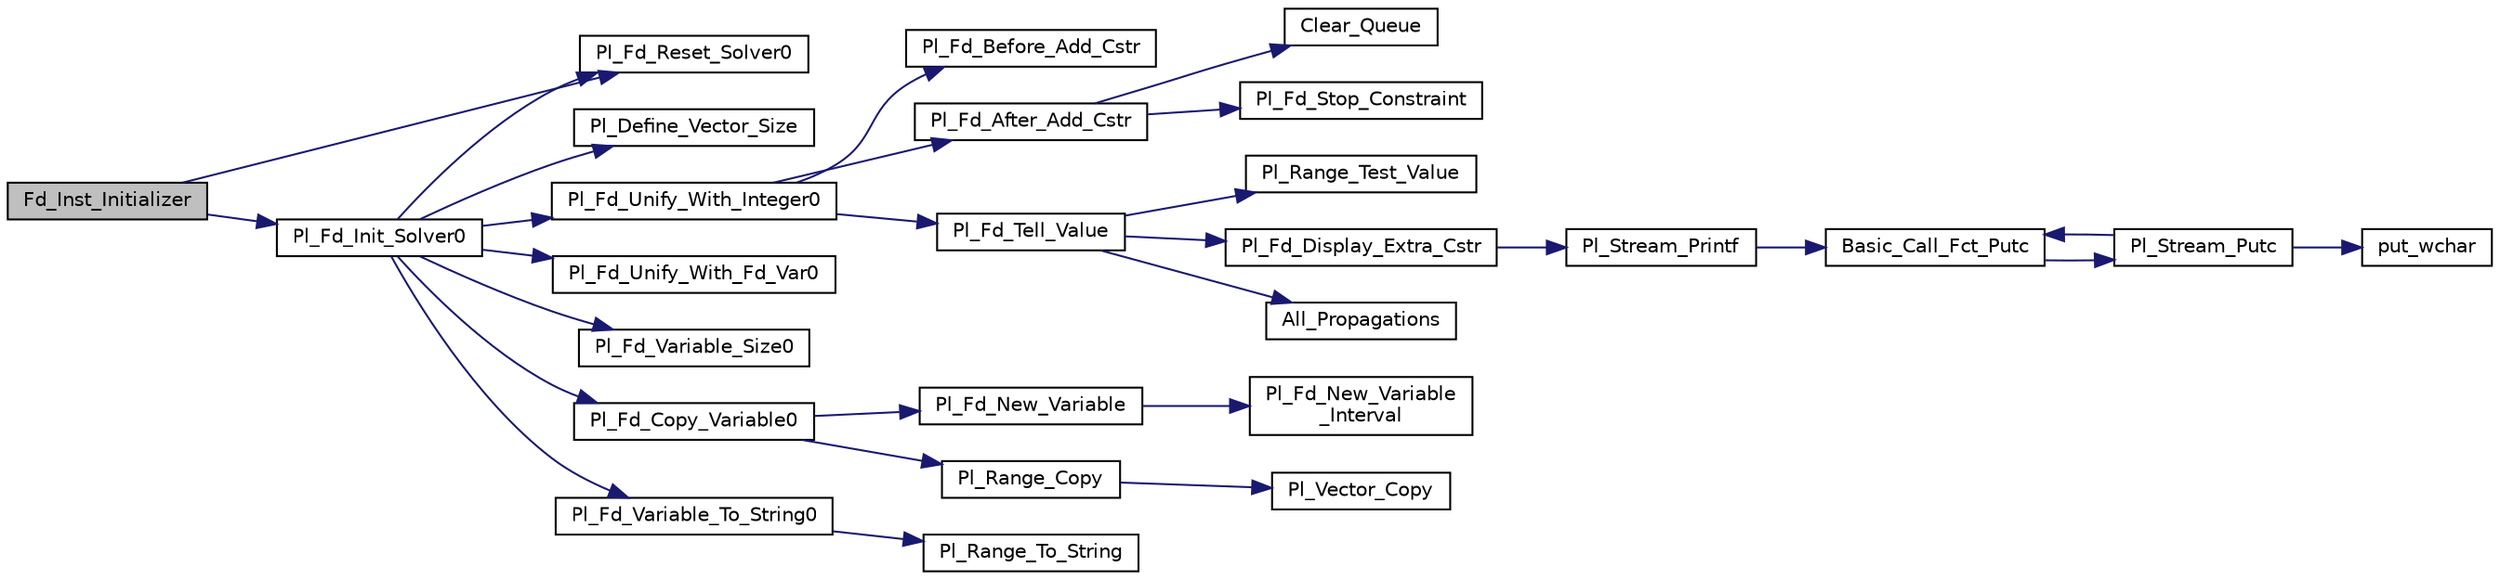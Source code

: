 digraph "Fd_Inst_Initializer"
{
  edge [fontname="Helvetica",fontsize="10",labelfontname="Helvetica",labelfontsize="10"];
  node [fontname="Helvetica",fontsize="10",shape=record];
  rankdir="LR";
  Node1 [label="Fd_Inst_Initializer",height=0.2,width=0.4,color="black", fillcolor="grey75", style="filled", fontcolor="black"];
  Node1 -> Node2 [color="midnightblue",fontsize="10",style="solid",fontname="Helvetica"];
  Node2 [label="Pl_Fd_Init_Solver0",height=0.2,width=0.4,color="black", fillcolor="white", style="filled",URL="$fd__inst_8c.html#a44f365444a3bfdd0c1726453e421526d"];
  Node2 -> Node3 [color="midnightblue",fontsize="10",style="solid",fontname="Helvetica"];
  Node3 [label="Pl_Define_Vector_Size",height=0.2,width=0.4,color="black", fillcolor="white", style="filled",URL="$fd__range_8c.html#a1752e33dcca52201c0ee6808da2df52e"];
  Node2 -> Node4 [color="midnightblue",fontsize="10",style="solid",fontname="Helvetica"];
  Node4 [label="Pl_Fd_Reset_Solver0",height=0.2,width=0.4,color="black", fillcolor="white", style="filled",URL="$fd__inst_8c.html#adc506d5fd19c3af20e9a70e088c19ee7"];
  Node2 -> Node5 [color="midnightblue",fontsize="10",style="solid",fontname="Helvetica"];
  Node5 [label="Pl_Fd_Unify_With_Integer0",height=0.2,width=0.4,color="black", fillcolor="white", style="filled",URL="$fd__inst_8c.html#a1078e5a53fd57d0ad70002b49e7f9d69"];
  Node5 -> Node6 [color="midnightblue",fontsize="10",style="solid",fontname="Helvetica"];
  Node6 [label="Pl_Fd_Before_Add_Cstr",height=0.2,width=0.4,color="black", fillcolor="white", style="filled",URL="$fd__inst_8c.html#add876e815e09eaf401cf2091f65ab0f4"];
  Node5 -> Node7 [color="midnightblue",fontsize="10",style="solid",fontname="Helvetica"];
  Node7 [label="Pl_Fd_After_Add_Cstr",height=0.2,width=0.4,color="black", fillcolor="white", style="filled",URL="$fd__inst_8c.html#afdd8156a851941ad75d4cb155316e0c0"];
  Node7 -> Node8 [color="midnightblue",fontsize="10",style="solid",fontname="Helvetica"];
  Node8 [label="Clear_Queue",height=0.2,width=0.4,color="black", fillcolor="white", style="filled",URL="$fd__inst_8c.html#ad0eba5d3e194b9877323f01bef3034b2"];
  Node7 -> Node9 [color="midnightblue",fontsize="10",style="solid",fontname="Helvetica"];
  Node9 [label="Pl_Fd_Stop_Constraint",height=0.2,width=0.4,color="black", fillcolor="white", style="filled",URL="$fd__inst_8c.html#a09e34cc27c2556318cf5adf9f63a11e2"];
  Node5 -> Node10 [color="midnightblue",fontsize="10",style="solid",fontname="Helvetica"];
  Node10 [label="Pl_Fd_Tell_Value",height=0.2,width=0.4,color="black", fillcolor="white", style="filled",URL="$fd__inst_8c.html#a0a8a46c82ba8e9c618492db1fb1e3c33"];
  Node10 -> Node11 [color="midnightblue",fontsize="10",style="solid",fontname="Helvetica"];
  Node11 [label="Pl_Range_Test_Value",height=0.2,width=0.4,color="black", fillcolor="white", style="filled",URL="$fd__range_8c.html#a7fc73a524441f6f5357f8a6a369ac92e"];
  Node10 -> Node12 [color="midnightblue",fontsize="10",style="solid",fontname="Helvetica"];
  Node12 [label="Pl_Fd_Display_Extra_Cstr",height=0.2,width=0.4,color="black", fillcolor="white", style="filled",URL="$fd__inst_8c.html#add219032fa58602f56ac1ba1ce87ac5a"];
  Node12 -> Node13 [color="midnightblue",fontsize="10",style="solid",fontname="Helvetica"];
  Node13 [label="Pl_Stream_Printf",height=0.2,width=0.4,color="black", fillcolor="white", style="filled",URL="$stream__supp_8c.html#aa0a1fdfbaae9e476151527d87510c0eb"];
  Node13 -> Node14 [color="midnightblue",fontsize="10",style="solid",fontname="Helvetica"];
  Node14 [label="Basic_Call_Fct_Putc",height=0.2,width=0.4,color="black", fillcolor="white", style="filled",URL="$stream__supp_8c.html#a8f331c65c933f08991e3d6622ffe538f"];
  Node14 -> Node15 [color="midnightblue",fontsize="10",style="solid",fontname="Helvetica"];
  Node15 [label="Pl_Stream_Putc",height=0.2,width=0.4,color="black", fillcolor="white", style="filled",URL="$stream__supp_8c.html#aaa89ed2e422788cf2648a9228868c1b6"];
  Node15 -> Node16 [color="midnightblue",fontsize="10",style="solid",fontname="Helvetica"];
  Node16 [label="put_wchar",height=0.2,width=0.4,color="black", fillcolor="white", style="filled",URL="$pl__wchar_8c.html#a31bcb7c7ad4174170702cb4399feb8e3"];
  Node15 -> Node14 [color="midnightblue",fontsize="10",style="solid",fontname="Helvetica"];
  Node10 -> Node17 [color="midnightblue",fontsize="10",style="solid",fontname="Helvetica"];
  Node17 [label="All_Propagations",height=0.2,width=0.4,color="black", fillcolor="white", style="filled",URL="$fd__inst_8c.html#aa996278d5ff80b14d5fbbc4b8900670b"];
  Node2 -> Node18 [color="midnightblue",fontsize="10",style="solid",fontname="Helvetica"];
  Node18 [label="Pl_Fd_Unify_With_Fd_Var0",height=0.2,width=0.4,color="black", fillcolor="white", style="filled",URL="$fd__inst_8c.html#a189010d977c904b2ea2ac33afb4173fb"];
  Node2 -> Node19 [color="midnightblue",fontsize="10",style="solid",fontname="Helvetica"];
  Node19 [label="Pl_Fd_Variable_Size0",height=0.2,width=0.4,color="black", fillcolor="white", style="filled",URL="$fd__inst_8c.html#a97d3b919b7e581df0d84314abc58cdbf"];
  Node2 -> Node20 [color="midnightblue",fontsize="10",style="solid",fontname="Helvetica"];
  Node20 [label="Pl_Fd_Copy_Variable0",height=0.2,width=0.4,color="black", fillcolor="white", style="filled",URL="$fd__inst_8c.html#a508bf6e56d0646a4b5259cd6781770d3"];
  Node20 -> Node21 [color="midnightblue",fontsize="10",style="solid",fontname="Helvetica"];
  Node21 [label="Pl_Fd_New_Variable",height=0.2,width=0.4,color="black", fillcolor="white", style="filled",URL="$fd__inst_8c.html#a7d6ccb6d4d5bccb8a9c36da8613efa2d"];
  Node21 -> Node22 [color="midnightblue",fontsize="10",style="solid",fontname="Helvetica"];
  Node22 [label="Pl_Fd_New_Variable\l_Interval",height=0.2,width=0.4,color="black", fillcolor="white", style="filled",URL="$fd__inst_8c.html#a43fa5b49f9a8fff4a81c9862bcf38e14"];
  Node20 -> Node23 [color="midnightblue",fontsize="10",style="solid",fontname="Helvetica"];
  Node23 [label="Pl_Range_Copy",height=0.2,width=0.4,color="black", fillcolor="white", style="filled",URL="$fd__range_8c.html#a84a1b977811b34403aa33b60c2cab73c"];
  Node23 -> Node24 [color="midnightblue",fontsize="10",style="solid",fontname="Helvetica"];
  Node24 [label="Pl_Vector_Copy",height=0.2,width=0.4,color="black", fillcolor="white", style="filled",URL="$fd__range_8c.html#a87fdca8e2996885ee3c9946eacb221bc"];
  Node2 -> Node25 [color="midnightblue",fontsize="10",style="solid",fontname="Helvetica"];
  Node25 [label="Pl_Fd_Variable_To_String0",height=0.2,width=0.4,color="black", fillcolor="white", style="filled",URL="$fd__inst_8c.html#a2faf7f01e1779e185a30b344cfd6f18b"];
  Node25 -> Node26 [color="midnightblue",fontsize="10",style="solid",fontname="Helvetica"];
  Node26 [label="Pl_Range_To_String",height=0.2,width=0.4,color="black", fillcolor="white", style="filled",URL="$fd__range_8c.html#af70598809f715d5934bc8e59334ca0a0"];
  Node1 -> Node4 [color="midnightblue",fontsize="10",style="solid",fontname="Helvetica"];
}
